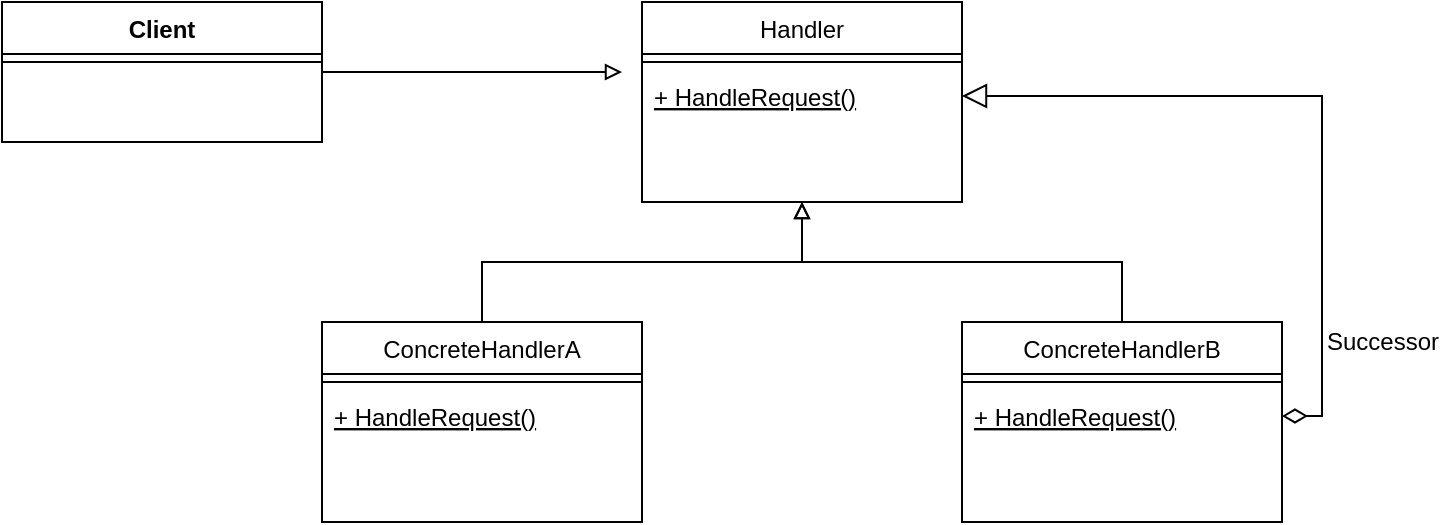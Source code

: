 <mxfile version="13.7.6" type="device"><diagram id="C5RBs43oDa-KdzZeNtuy" name="Page-1"><mxGraphModel dx="1298" dy="682" grid="1" gridSize="10" guides="1" tooltips="1" connect="1" arrows="1" fold="1" page="1" pageScale="1" pageWidth="827" pageHeight="1169" math="0" shadow="0"><root><mxCell id="WIyWlLk6GJQsqaUBKTNV-0"/><mxCell id="WIyWlLk6GJQsqaUBKTNV-1" parent="WIyWlLk6GJQsqaUBKTNV-0"/><mxCell id="O6EKTSMXjuTkuqm-E696-17" style="edgeStyle=orthogonalEdgeStyle;rounded=0;orthogonalLoop=1;jettySize=auto;html=1;endArrow=block;endFill=0;" edge="1" parent="WIyWlLk6GJQsqaUBKTNV-1" source="O6EKTSMXjuTkuqm-E696-0"><mxGeometry relative="1" as="geometry"><mxPoint x="361" y="75" as="targetPoint"/></mxGeometry></mxCell><mxCell id="O6EKTSMXjuTkuqm-E696-15" style="edgeStyle=orthogonalEdgeStyle;rounded=0;orthogonalLoop=1;jettySize=auto;html=1;entryX=0.5;entryY=1;entryDx=0;entryDy=0;endArrow=block;endFill=0;" edge="1" parent="WIyWlLk6GJQsqaUBKTNV-1" source="O6EKTSMXjuTkuqm-E696-9" target="O6EKTSMXjuTkuqm-E696-3"><mxGeometry relative="1" as="geometry"/></mxCell><mxCell id="O6EKTSMXjuTkuqm-E696-16" style="edgeStyle=orthogonalEdgeStyle;rounded=0;orthogonalLoop=1;jettySize=auto;html=1;endArrow=block;endFill=0;" edge="1" parent="WIyWlLk6GJQsqaUBKTNV-1" source="O6EKTSMXjuTkuqm-E696-12"><mxGeometry relative="1" as="geometry"><mxPoint x="451" y="140" as="targetPoint"/><Array as="points"><mxPoint x="611" y="170"/><mxPoint x="451" y="170"/></Array></mxGeometry></mxCell><mxCell id="O6EKTSMXjuTkuqm-E696-18" style="edgeStyle=orthogonalEdgeStyle;rounded=0;orthogonalLoop=1;jettySize=auto;html=1;entryX=1;entryY=0.5;entryDx=0;entryDy=0;endArrow=block;endFill=0;startArrow=diamondThin;startFill=0;endSize=10;startSize=10;" edge="1" parent="WIyWlLk6GJQsqaUBKTNV-1" source="O6EKTSMXjuTkuqm-E696-14" target="O6EKTSMXjuTkuqm-E696-7"><mxGeometry relative="1" as="geometry"><Array as="points"><mxPoint x="711" y="247"/><mxPoint x="711" y="87"/></Array></mxGeometry></mxCell><mxCell id="O6EKTSMXjuTkuqm-E696-19" value="Successor" style="text;html=1;align=center;verticalAlign=middle;resizable=0;points=[];autosize=1;" vertex="1" parent="WIyWlLk6GJQsqaUBKTNV-1"><mxGeometry x="706" y="200" width="70" height="20" as="geometry"/></mxCell><mxCell id="O6EKTSMXjuTkuqm-E696-3" value="Handler" style="swimlane;fontStyle=0;align=center;verticalAlign=top;childLayout=stackLayout;horizontal=1;startSize=26;horizontalStack=0;resizeParent=1;resizeLast=0;collapsible=1;marginBottom=0;rounded=0;shadow=0;strokeWidth=1;" vertex="1" parent="WIyWlLk6GJQsqaUBKTNV-1"><mxGeometry x="371" y="40" width="160" height="100" as="geometry"><mxRectangle x="130" y="380" width="160" height="26" as="alternateBounds"/></mxGeometry></mxCell><mxCell id="O6EKTSMXjuTkuqm-E696-6" value="" style="line;html=1;strokeWidth=1;align=left;verticalAlign=middle;spacingTop=-1;spacingLeft=3;spacingRight=3;rotatable=0;labelPosition=right;points=[];portConstraint=eastwest;" vertex="1" parent="O6EKTSMXjuTkuqm-E696-3"><mxGeometry y="26" width="160" height="8" as="geometry"/></mxCell><mxCell id="O6EKTSMXjuTkuqm-E696-7" value="+ HandleRequest()" style="text;align=left;verticalAlign=top;spacingLeft=4;spacingRight=4;overflow=hidden;rotatable=0;points=[[0,0.5],[1,0.5]];portConstraint=eastwest;fontStyle=4" vertex="1" parent="O6EKTSMXjuTkuqm-E696-3"><mxGeometry y="34" width="160" height="26" as="geometry"/></mxCell><mxCell id="O6EKTSMXjuTkuqm-E696-9" value="ConcreteHandlerA" style="swimlane;fontStyle=0;align=center;verticalAlign=top;childLayout=stackLayout;horizontal=1;startSize=26;horizontalStack=0;resizeParent=1;resizeLast=0;collapsible=1;marginBottom=0;rounded=0;shadow=0;strokeWidth=1;" vertex="1" parent="WIyWlLk6GJQsqaUBKTNV-1"><mxGeometry x="211" y="200" width="160" height="100" as="geometry"><mxRectangle x="130" y="380" width="160" height="26" as="alternateBounds"/></mxGeometry></mxCell><mxCell id="O6EKTSMXjuTkuqm-E696-10" value="" style="line;html=1;strokeWidth=1;align=left;verticalAlign=middle;spacingTop=-1;spacingLeft=3;spacingRight=3;rotatable=0;labelPosition=right;points=[];portConstraint=eastwest;" vertex="1" parent="O6EKTSMXjuTkuqm-E696-9"><mxGeometry y="26" width="160" height="8" as="geometry"/></mxCell><mxCell id="O6EKTSMXjuTkuqm-E696-11" value="+ HandleRequest()" style="text;align=left;verticalAlign=top;spacingLeft=4;spacingRight=4;overflow=hidden;rotatable=0;points=[[0,0.5],[1,0.5]];portConstraint=eastwest;fontStyle=4" vertex="1" parent="O6EKTSMXjuTkuqm-E696-9"><mxGeometry y="34" width="160" height="26" as="geometry"/></mxCell><mxCell id="O6EKTSMXjuTkuqm-E696-12" value="ConcreteHandlerB" style="swimlane;fontStyle=0;align=center;verticalAlign=top;childLayout=stackLayout;horizontal=1;startSize=26;horizontalStack=0;resizeParent=1;resizeLast=0;collapsible=1;marginBottom=0;rounded=0;shadow=0;strokeWidth=1;" vertex="1" parent="WIyWlLk6GJQsqaUBKTNV-1"><mxGeometry x="531" y="200" width="160" height="100" as="geometry"><mxRectangle x="130" y="380" width="160" height="26" as="alternateBounds"/></mxGeometry></mxCell><mxCell id="O6EKTSMXjuTkuqm-E696-13" value="" style="line;html=1;strokeWidth=1;align=left;verticalAlign=middle;spacingTop=-1;spacingLeft=3;spacingRight=3;rotatable=0;labelPosition=right;points=[];portConstraint=eastwest;" vertex="1" parent="O6EKTSMXjuTkuqm-E696-12"><mxGeometry y="26" width="160" height="8" as="geometry"/></mxCell><mxCell id="O6EKTSMXjuTkuqm-E696-14" value="+ HandleRequest()" style="text;align=left;verticalAlign=top;spacingLeft=4;spacingRight=4;overflow=hidden;rotatable=0;points=[[0,0.5],[1,0.5]];portConstraint=eastwest;fontStyle=4" vertex="1" parent="O6EKTSMXjuTkuqm-E696-12"><mxGeometry y="34" width="160" height="26" as="geometry"/></mxCell><mxCell id="O6EKTSMXjuTkuqm-E696-0" value="Client" style="swimlane;fontStyle=1;align=center;verticalAlign=top;childLayout=stackLayout;horizontal=1;startSize=26;horizontalStack=0;resizeParent=1;resizeLast=0;collapsible=1;marginBottom=0;rounded=0;shadow=0;strokeWidth=1;" vertex="1" parent="WIyWlLk6GJQsqaUBKTNV-1"><mxGeometry x="51" y="40" width="160" height="70" as="geometry"><mxRectangle x="340" y="380" width="170" height="26" as="alternateBounds"/></mxGeometry></mxCell><mxCell id="O6EKTSMXjuTkuqm-E696-2" value="" style="line;html=1;strokeWidth=1;align=left;verticalAlign=middle;spacingTop=-1;spacingLeft=3;spacingRight=3;rotatable=0;labelPosition=right;points=[];portConstraint=eastwest;" vertex="1" parent="O6EKTSMXjuTkuqm-E696-0"><mxGeometry y="26" width="160" height="8" as="geometry"/></mxCell></root></mxGraphModel></diagram></mxfile>